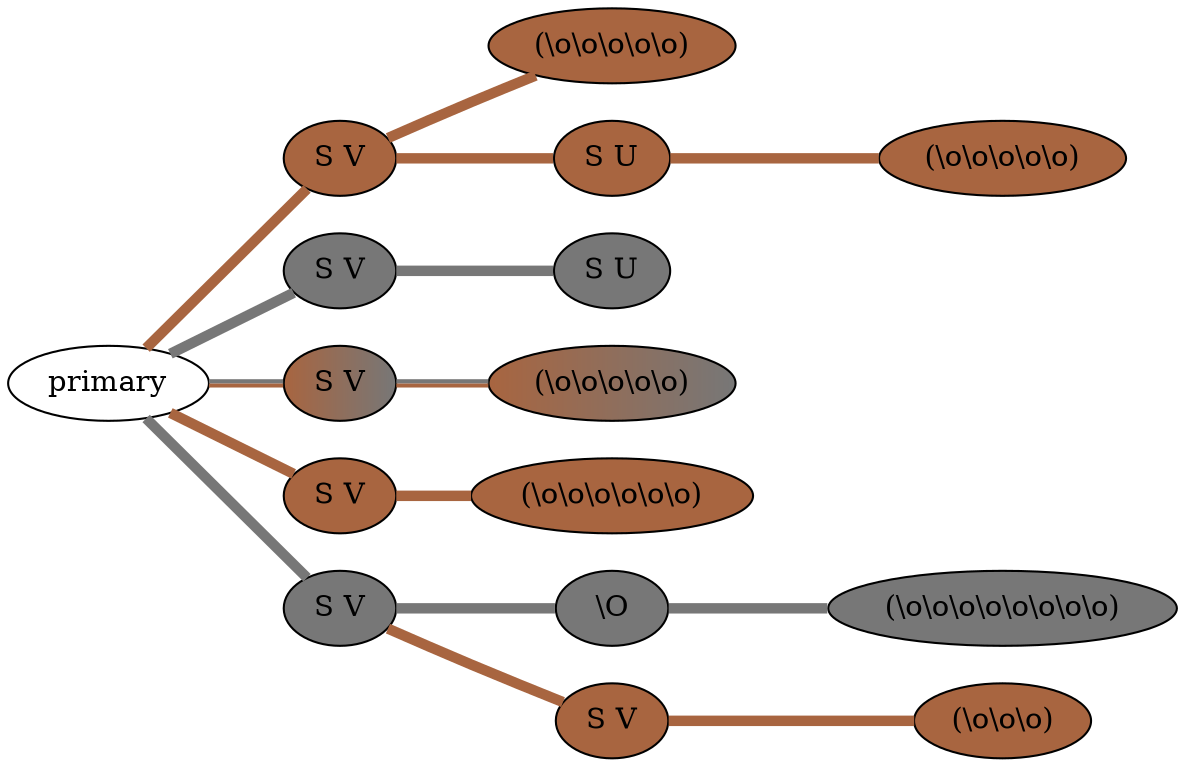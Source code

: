 graph {
 graph [rankdir=LR]
"1" [qtype="pendant_node", pendant_colors="#A86540", pendant_ply="S", pendant_attach="V", pendant_length="37.0", label="S V", style=filled, fillcolor="#A86540", fontcolor="#000000"]
"primary" -- "1" [qtype="pendant_link",penwidth=5,color="#A86540"]
"1:0" [qtype="knot_node", knot_value="5", knot_type="L", knot_position="14.0", knot_spin="Z", label="(\\o\\o\\o\\o\\o)", style=filled, fillcolor="#A86540" , fontcolor="#000000"]
"1" -- "1:0" [qtype="knot_link",penwidth=5,color="#A86540"]
"1s1" [qtype="pendant_node", pendant_colors="#A86540", pendant_ply="S", pendant_attach="U", pendant_length="45.5", label="S U", style=filled, fillcolor="#A86540", fontcolor="#000000"]
"1" -- "1s1" [qtype="pendant_link",penwidth=5,color="#A86540"]
"1s1:0" [qtype="knot_node", knot_value="5", knot_type="L", knot_position="13.0", knot_spin="Z", label="(\\o\\o\\o\\o\\o)", style=filled, fillcolor="#A86540" , fontcolor="#000000"]
"1s1" -- "1s1:0" [qtype="knot_link",penwidth=5,color="#A86540"]
"2" [qtype="pendant_node", pendant_colors="#777777", pendant_ply="S", pendant_attach="V", pendant_length="8.5", label="S V", style=filled, fillcolor="#777777", fontcolor="#000000"]
"primary" -- "2" [qtype="pendant_link",penwidth=5,color="#777777"]
"2s1" [qtype="pendant_node", pendant_colors="#777777", pendant_ply="S", pendant_attach="U", pendant_length="13.5", label="S U", style=filled, fillcolor="#777777", fontcolor="#000000"]
"2" -- "2s1" [qtype="pendant_link",penwidth=5,color="#777777"]
"3" [qtype="pendant_node", pendant_colors="#A86540:#777777", pendant_ply="S", pendant_attach="V", pendant_length="36.5", label="S V", style=filled, fillcolor="#A86540:#777777", fontcolor="#000000"]
"primary" -- "3" [qtype="pendant_link",penwidth=2,color="#A86540:#777777"]
"3:0" [qtype="knot_node", knot_value="5", knot_type="L", knot_position="14.0", knot_spin="Z", label="(\\o\\o\\o\\o\\o)", style=filled, fillcolor="#A86540:#777777" , fontcolor="#000000"]
"3" -- "3:0" [qtype="knot_link",penwidth=2,color="#A86540:#777777"]
"4" [qtype="pendant_node", pendant_colors="#A86540", pendant_ply="S", pendant_attach="V", pendant_length="30.5", label="S V", style=filled, fillcolor="#A86540", fontcolor="#000000"]
"primary" -- "4" [qtype="pendant_link",penwidth=5,color="#A86540"]
"4:0" [qtype="knot_node", knot_value="6", knot_type="L", knot_position="14.0", knot_spin="Z", label="(\\o\\o\\o\\o\\o\\o)", style=filled, fillcolor="#A86540" , fontcolor="#000000"]
"4" -- "4:0" [qtype="knot_link",penwidth=5,color="#A86540"]
"5" [qtype="pendant_node", pendant_colors="#777777", pendant_ply="S", pendant_attach="V", pendant_length="27.0", label="S V", style=filled, fillcolor="#777777", fontcolor="#000000"]
"primary" -- "5" [qtype="pendant_link",penwidth=5,color="#777777"]
"5:0" [qtype="knot_node", knot_value="1", knot_type="S", knot_position="6.0", knot_spin="Z", label="\\O", style=filled, fillcolor="#777777" , fontcolor="#000000"]
"5" -- "5:0" [qtype="knot_link",penwidth=5,color="#777777"]
"5:1" [qtype="knot_node", knot_value="8", knot_type="L", knot_position="11.5", knot_spin="Z", label="(\\o\\o\\o\\o\\o\\o\\o\\o)", style=filled, fillcolor="#777777" , fontcolor="#000000"]
"5:0" -- "5:1" [qtype="knot_link",penwidth=5,color="#777777"]
"5s1" [qtype="pendant_node", pendant_colors="#A86540", pendant_ply="S", pendant_attach="V", pendant_length="30.5", label="S V", style=filled, fillcolor="#A86540", fontcolor="#000000"]
"5" -- "5s1" [qtype="pendant_link",penwidth=5,color="#A86540"]
"5s1:0" [qtype="knot_node", knot_value="3", knot_type="L", knot_position="8.5", knot_spin="Z", label="(\\o\\o\\o)", style=filled, fillcolor="#A86540" , fontcolor="#000000"]
"5s1" -- "5s1:0" [qtype="knot_link",penwidth=5,color="#A86540"]
}
